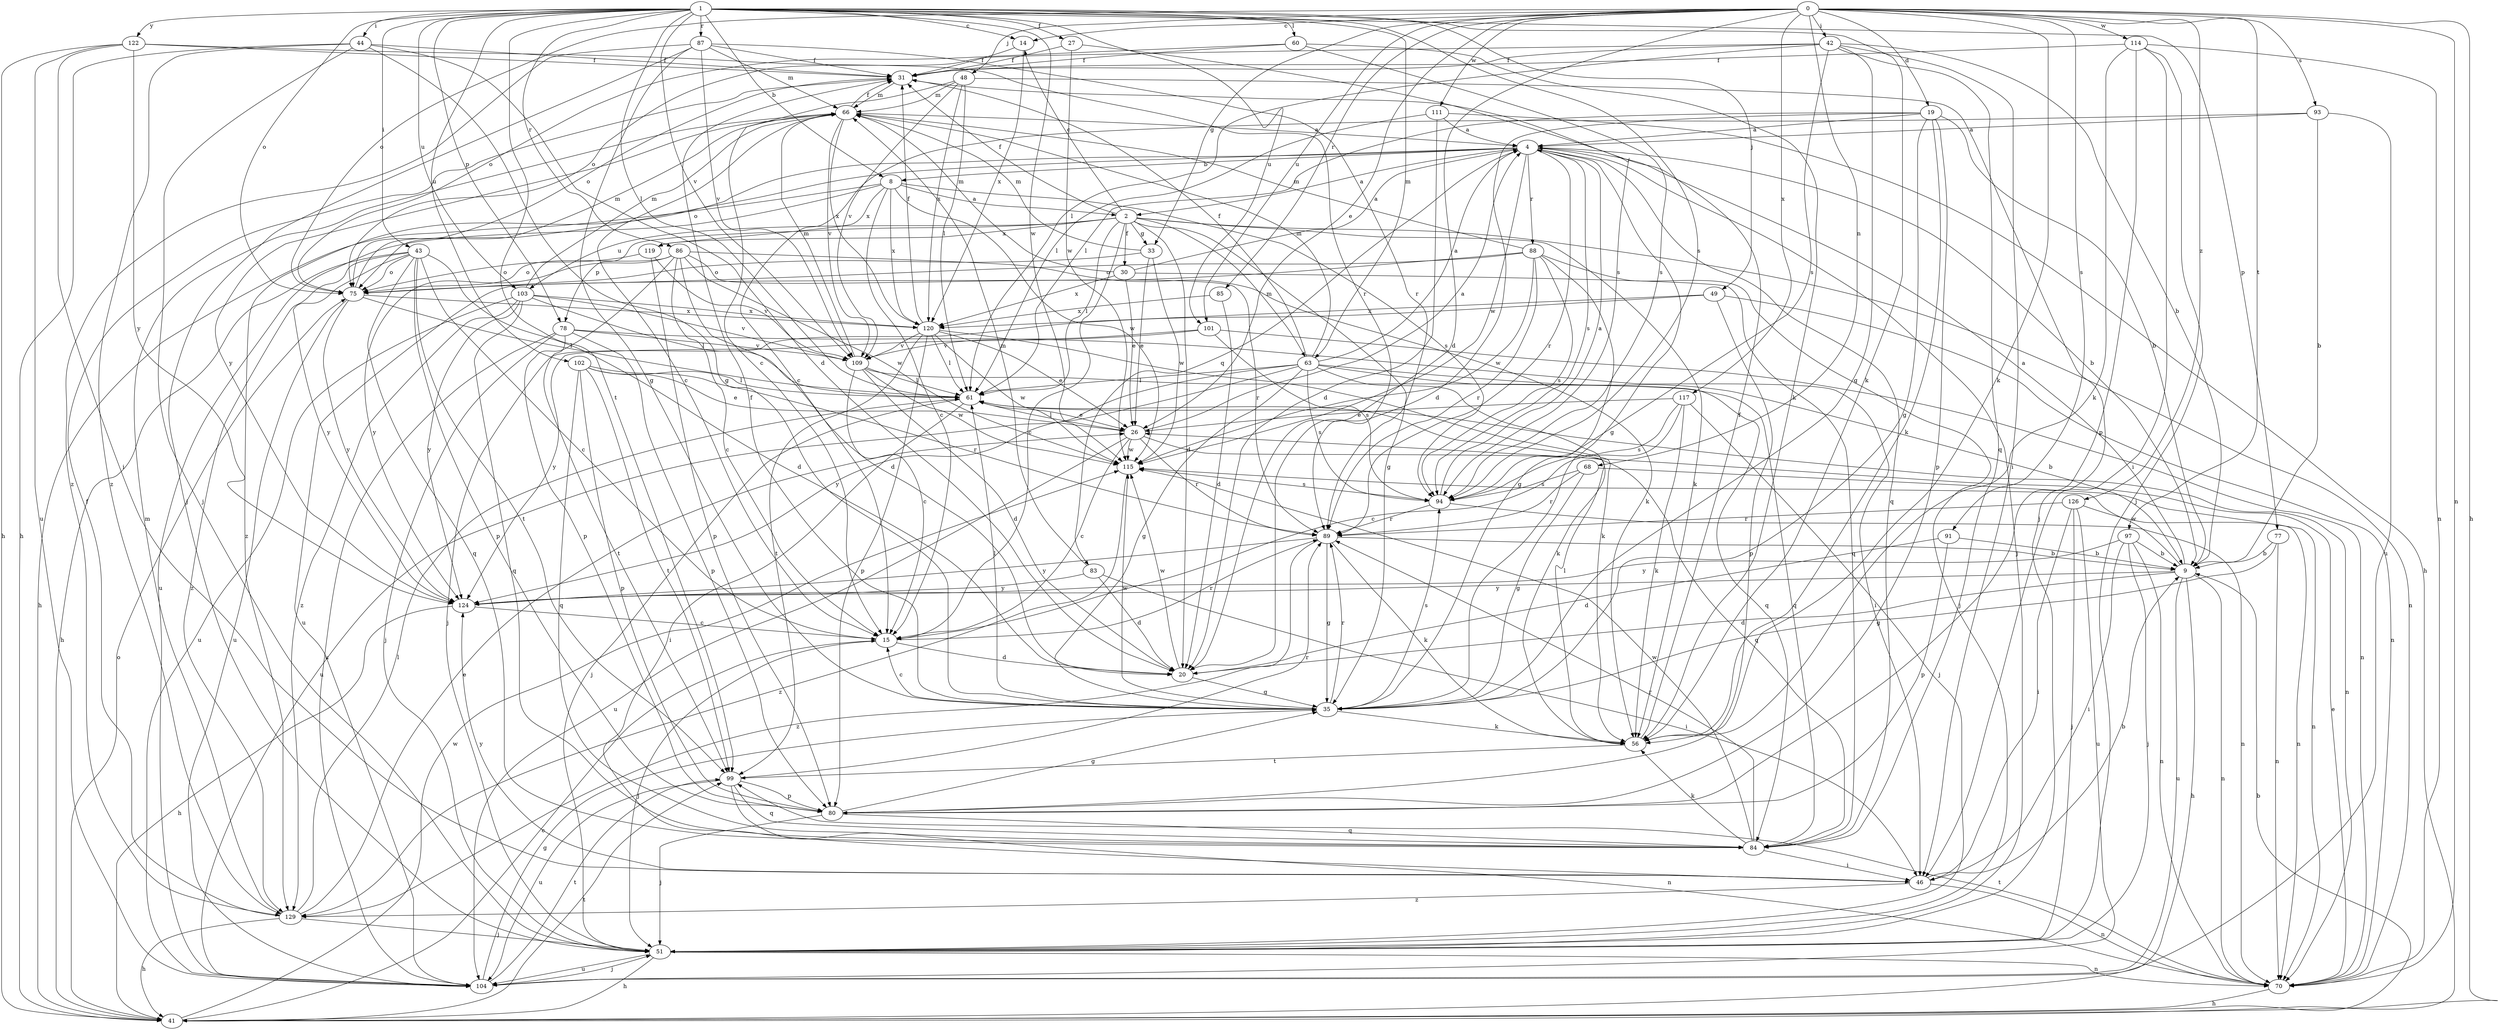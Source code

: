 strict digraph  {
0;
1;
2;
4;
8;
9;
14;
15;
19;
20;
26;
27;
30;
31;
33;
35;
41;
42;
43;
44;
46;
48;
49;
51;
56;
60;
61;
63;
66;
68;
70;
75;
77;
78;
80;
83;
84;
85;
86;
87;
88;
89;
91;
93;
94;
97;
99;
101;
102;
103;
104;
109;
111;
114;
115;
117;
119;
120;
122;
124;
126;
129;
0 -> 14  [label=c];
0 -> 19  [label=d];
0 -> 20  [label=d];
0 -> 26  [label=e];
0 -> 33  [label=g];
0 -> 41  [label=h];
0 -> 42  [label=i];
0 -> 48  [label=j];
0 -> 56  [label=k];
0 -> 68  [label=n];
0 -> 70  [label=n];
0 -> 75  [label=o];
0 -> 85  [label=r];
0 -> 91  [label=s];
0 -> 93  [label=s];
0 -> 97  [label=t];
0 -> 101  [label=u];
0 -> 111  [label=w];
0 -> 114  [label=w];
0 -> 117  [label=x];
0 -> 126  [label=z];
1 -> 8  [label=b];
1 -> 14  [label=c];
1 -> 27  [label=f];
1 -> 43  [label=i];
1 -> 44  [label=i];
1 -> 49  [label=j];
1 -> 56  [label=k];
1 -> 60  [label=l];
1 -> 61  [label=l];
1 -> 63  [label=m];
1 -> 75  [label=o];
1 -> 77  [label=p];
1 -> 78  [label=p];
1 -> 86  [label=r];
1 -> 87  [label=r];
1 -> 94  [label=s];
1 -> 99  [label=t];
1 -> 101  [label=u];
1 -> 102  [label=u];
1 -> 103  [label=u];
1 -> 109  [label=v];
1 -> 115  [label=w];
1 -> 122  [label=y];
2 -> 14  [label=c];
2 -> 15  [label=c];
2 -> 20  [label=d];
2 -> 30  [label=f];
2 -> 31  [label=f];
2 -> 33  [label=g];
2 -> 35  [label=g];
2 -> 56  [label=k];
2 -> 61  [label=l];
2 -> 63  [label=m];
2 -> 70  [label=n];
2 -> 78  [label=p];
2 -> 103  [label=u];
2 -> 119  [label=x];
4 -> 2  [label=a];
4 -> 8  [label=b];
4 -> 9  [label=b];
4 -> 35  [label=g];
4 -> 51  [label=j];
4 -> 75  [label=o];
4 -> 83  [label=q];
4 -> 84  [label=q];
4 -> 88  [label=r];
4 -> 89  [label=r];
4 -> 94  [label=s];
4 -> 115  [label=w];
4 -> 129  [label=z];
8 -> 2  [label=a];
8 -> 15  [label=c];
8 -> 41  [label=h];
8 -> 94  [label=s];
8 -> 104  [label=u];
8 -> 115  [label=w];
8 -> 119  [label=x];
8 -> 120  [label=x];
9 -> 4  [label=a];
9 -> 20  [label=d];
9 -> 41  [label=h];
9 -> 70  [label=n];
9 -> 104  [label=u];
9 -> 115  [label=w];
9 -> 124  [label=y];
14 -> 31  [label=f];
14 -> 120  [label=x];
15 -> 20  [label=d];
15 -> 51  [label=j];
15 -> 89  [label=r];
19 -> 4  [label=a];
19 -> 9  [label=b];
19 -> 20  [label=d];
19 -> 35  [label=g];
19 -> 56  [label=k];
19 -> 61  [label=l];
19 -> 80  [label=p];
20 -> 35  [label=g];
20 -> 115  [label=w];
26 -> 4  [label=a];
26 -> 15  [label=c];
26 -> 61  [label=l];
26 -> 84  [label=q];
26 -> 89  [label=r];
26 -> 104  [label=u];
26 -> 115  [label=w];
27 -> 31  [label=f];
27 -> 94  [label=s];
27 -> 115  [label=w];
30 -> 4  [label=a];
30 -> 26  [label=e];
30 -> 66  [label=m];
30 -> 84  [label=q];
30 -> 120  [label=x];
31 -> 66  [label=m];
31 -> 75  [label=o];
33 -> 26  [label=e];
33 -> 66  [label=m];
33 -> 75  [label=o];
33 -> 115  [label=w];
35 -> 15  [label=c];
35 -> 31  [label=f];
35 -> 56  [label=k];
35 -> 61  [label=l];
35 -> 89  [label=r];
35 -> 94  [label=s];
35 -> 115  [label=w];
41 -> 9  [label=b];
41 -> 15  [label=c];
41 -> 75  [label=o];
41 -> 99  [label=t];
41 -> 115  [label=w];
42 -> 9  [label=b];
42 -> 31  [label=f];
42 -> 35  [label=g];
42 -> 46  [label=i];
42 -> 61  [label=l];
42 -> 75  [label=o];
42 -> 84  [label=q];
42 -> 94  [label=s];
43 -> 15  [label=c];
43 -> 20  [label=d];
43 -> 41  [label=h];
43 -> 75  [label=o];
43 -> 80  [label=p];
43 -> 84  [label=q];
43 -> 99  [label=t];
43 -> 124  [label=y];
43 -> 129  [label=z];
44 -> 20  [label=d];
44 -> 31  [label=f];
44 -> 35  [label=g];
44 -> 41  [label=h];
44 -> 51  [label=j];
44 -> 129  [label=z];
46 -> 9  [label=b];
46 -> 70  [label=n];
46 -> 124  [label=y];
46 -> 129  [label=z];
48 -> 15  [label=c];
48 -> 51  [label=j];
48 -> 61  [label=l];
48 -> 66  [label=m];
48 -> 109  [label=v];
48 -> 120  [label=x];
49 -> 51  [label=j];
49 -> 70  [label=n];
49 -> 80  [label=p];
49 -> 120  [label=x];
51 -> 41  [label=h];
51 -> 70  [label=n];
51 -> 104  [label=u];
56 -> 31  [label=f];
56 -> 61  [label=l];
56 -> 99  [label=t];
60 -> 31  [label=f];
60 -> 56  [label=k];
60 -> 75  [label=o];
60 -> 94  [label=s];
61 -> 26  [label=e];
61 -> 46  [label=i];
61 -> 51  [label=j];
61 -> 70  [label=n];
63 -> 4  [label=a];
63 -> 9  [label=b];
63 -> 31  [label=f];
63 -> 35  [label=g];
63 -> 56  [label=k];
63 -> 61  [label=l];
63 -> 66  [label=m];
63 -> 84  [label=q];
63 -> 94  [label=s];
63 -> 104  [label=u];
63 -> 124  [label=y];
66 -> 4  [label=a];
66 -> 15  [label=c];
66 -> 31  [label=f];
66 -> 109  [label=v];
66 -> 120  [label=x];
66 -> 124  [label=y];
68 -> 35  [label=g];
68 -> 70  [label=n];
68 -> 89  [label=r];
68 -> 94  [label=s];
70 -> 26  [label=e];
70 -> 41  [label=h];
70 -> 99  [label=t];
75 -> 61  [label=l];
75 -> 66  [label=m];
75 -> 104  [label=u];
75 -> 120  [label=x];
75 -> 124  [label=y];
77 -> 9  [label=b];
77 -> 35  [label=g];
77 -> 70  [label=n];
78 -> 46  [label=i];
78 -> 51  [label=j];
78 -> 80  [label=p];
78 -> 99  [label=t];
78 -> 104  [label=u];
78 -> 109  [label=v];
80 -> 35  [label=g];
80 -> 51  [label=j];
80 -> 84  [label=q];
83 -> 20  [label=d];
83 -> 46  [label=i];
83 -> 66  [label=m];
83 -> 124  [label=y];
84 -> 46  [label=i];
84 -> 56  [label=k];
84 -> 89  [label=r];
84 -> 115  [label=w];
85 -> 20  [label=d];
85 -> 120  [label=x];
86 -> 15  [label=c];
86 -> 20  [label=d];
86 -> 56  [label=k];
86 -> 75  [label=o];
86 -> 80  [label=p];
86 -> 89  [label=r];
86 -> 115  [label=w];
86 -> 124  [label=y];
87 -> 31  [label=f];
87 -> 35  [label=g];
87 -> 51  [label=j];
87 -> 66  [label=m];
87 -> 89  [label=r];
87 -> 109  [label=v];
87 -> 129  [label=z];
88 -> 35  [label=g];
88 -> 51  [label=j];
88 -> 66  [label=m];
88 -> 75  [label=o];
88 -> 89  [label=r];
88 -> 94  [label=s];
88 -> 104  [label=u];
88 -> 115  [label=w];
89 -> 9  [label=b];
89 -> 35  [label=g];
89 -> 56  [label=k];
89 -> 124  [label=y];
89 -> 129  [label=z];
91 -> 9  [label=b];
91 -> 20  [label=d];
91 -> 80  [label=p];
93 -> 4  [label=a];
93 -> 9  [label=b];
93 -> 15  [label=c];
93 -> 104  [label=u];
94 -> 4  [label=a];
94 -> 70  [label=n];
94 -> 89  [label=r];
97 -> 9  [label=b];
97 -> 46  [label=i];
97 -> 51  [label=j];
97 -> 70  [label=n];
97 -> 124  [label=y];
99 -> 70  [label=n];
99 -> 80  [label=p];
99 -> 84  [label=q];
99 -> 89  [label=r];
99 -> 104  [label=u];
101 -> 70  [label=n];
101 -> 94  [label=s];
101 -> 109  [label=v];
101 -> 124  [label=y];
102 -> 26  [label=e];
102 -> 61  [label=l];
102 -> 80  [label=p];
102 -> 84  [label=q];
102 -> 89  [label=r];
102 -> 99  [label=t];
103 -> 61  [label=l];
103 -> 66  [label=m];
103 -> 84  [label=q];
103 -> 104  [label=u];
103 -> 109  [label=v];
103 -> 120  [label=x];
103 -> 124  [label=y];
103 -> 129  [label=z];
104 -> 35  [label=g];
104 -> 51  [label=j];
104 -> 99  [label=t];
109 -> 15  [label=c];
109 -> 20  [label=d];
109 -> 61  [label=l];
109 -> 66  [label=m];
109 -> 84  [label=q];
109 -> 115  [label=w];
111 -> 4  [label=a];
111 -> 20  [label=d];
111 -> 41  [label=h];
111 -> 61  [label=l];
114 -> 31  [label=f];
114 -> 46  [label=i];
114 -> 51  [label=j];
114 -> 56  [label=k];
114 -> 70  [label=n];
114 -> 80  [label=p];
115 -> 94  [label=s];
115 -> 129  [label=z];
117 -> 15  [label=c];
117 -> 26  [label=e];
117 -> 51  [label=j];
117 -> 56  [label=k];
117 -> 94  [label=s];
119 -> 75  [label=o];
119 -> 80  [label=p];
119 -> 109  [label=v];
120 -> 26  [label=e];
120 -> 31  [label=f];
120 -> 56  [label=k];
120 -> 61  [label=l];
120 -> 80  [label=p];
120 -> 99  [label=t];
120 -> 109  [label=v];
120 -> 115  [label=w];
122 -> 31  [label=f];
122 -> 41  [label=h];
122 -> 46  [label=i];
122 -> 89  [label=r];
122 -> 104  [label=u];
122 -> 124  [label=y];
124 -> 15  [label=c];
124 -> 41  [label=h];
126 -> 46  [label=i];
126 -> 51  [label=j];
126 -> 70  [label=n];
126 -> 89  [label=r];
126 -> 104  [label=u];
129 -> 26  [label=e];
129 -> 31  [label=f];
129 -> 41  [label=h];
129 -> 51  [label=j];
129 -> 61  [label=l];
129 -> 66  [label=m];
}
